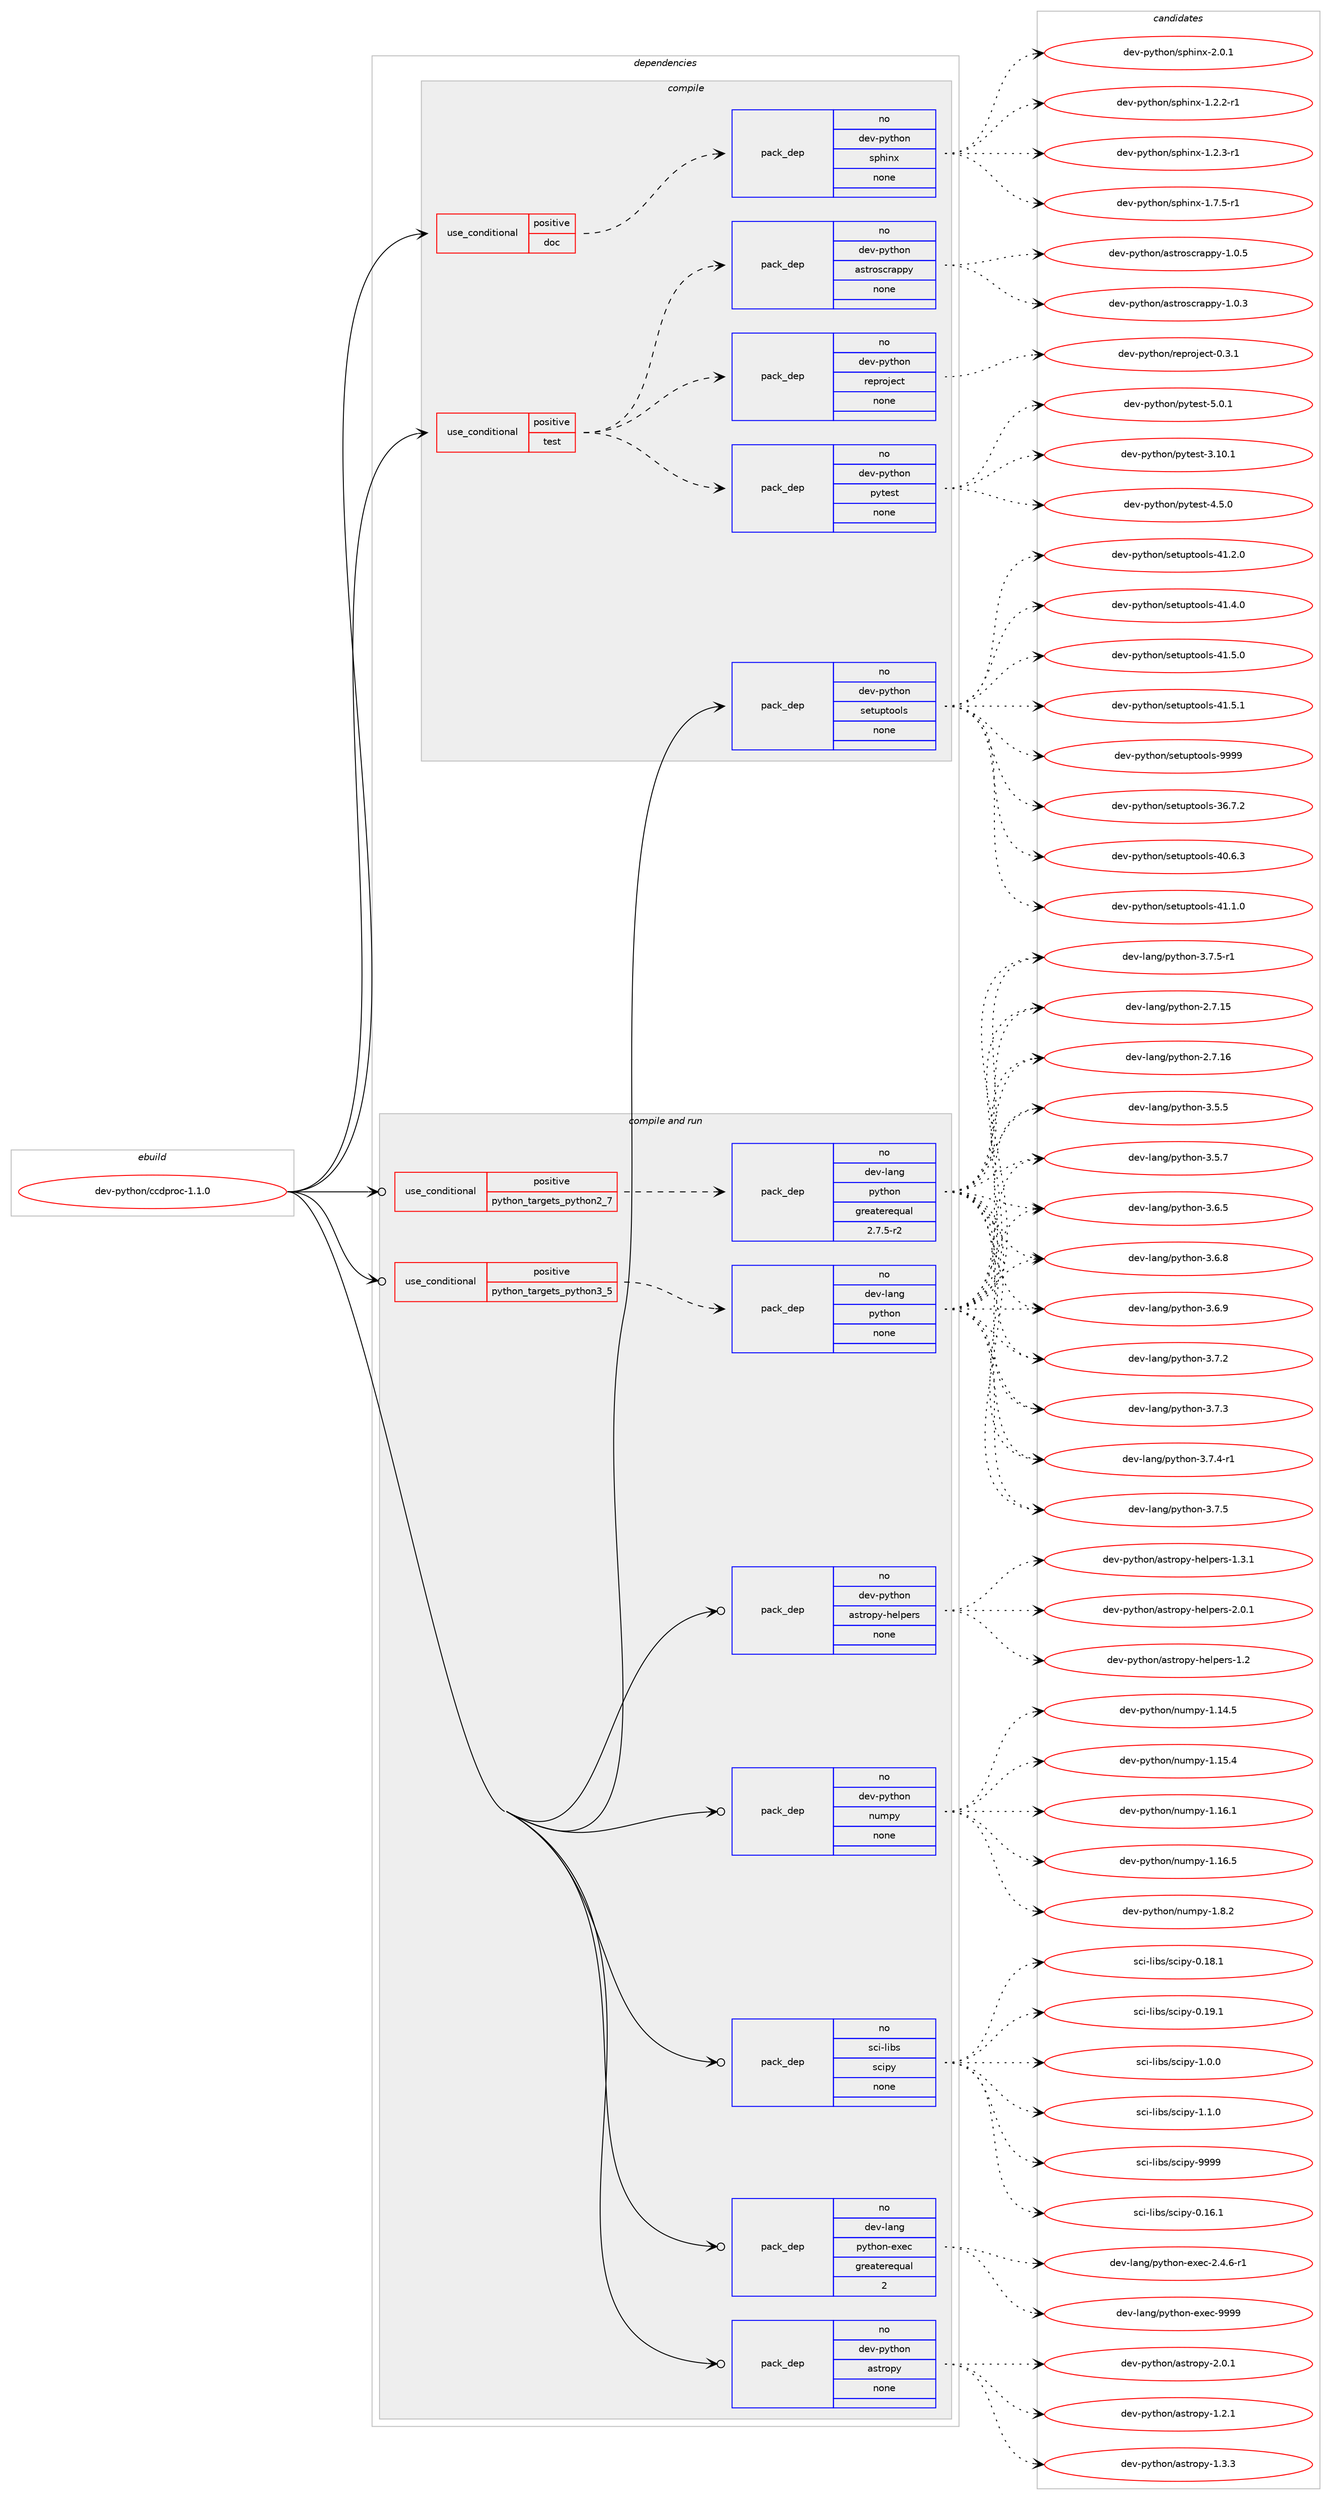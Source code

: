 digraph prolog {

# *************
# Graph options
# *************

newrank=true;
concentrate=true;
compound=true;
graph [rankdir=LR,fontname=Helvetica,fontsize=10,ranksep=1.5];#, ranksep=2.5, nodesep=0.2];
edge  [arrowhead=vee];
node  [fontname=Helvetica,fontsize=10];

# **********
# The ebuild
# **********

subgraph cluster_leftcol {
color=gray;
rank=same;
label=<<i>ebuild</i>>;
id [label="dev-python/ccdproc-1.1.0", color=red, width=4, href="../dev-python/ccdproc-1.1.0.svg"];
}

# ****************
# The dependencies
# ****************

subgraph cluster_midcol {
color=gray;
label=<<i>dependencies</i>>;
subgraph cluster_compile {
fillcolor="#eeeeee";
style=filled;
label=<<i>compile</i>>;
subgraph cond137307 {
dependency598211 [label=<<TABLE BORDER="0" CELLBORDER="1" CELLSPACING="0" CELLPADDING="4"><TR><TD ROWSPAN="3" CELLPADDING="10">use_conditional</TD></TR><TR><TD>positive</TD></TR><TR><TD>doc</TD></TR></TABLE>>, shape=none, color=red];
subgraph pack449125 {
dependency598212 [label=<<TABLE BORDER="0" CELLBORDER="1" CELLSPACING="0" CELLPADDING="4" WIDTH="220"><TR><TD ROWSPAN="6" CELLPADDING="30">pack_dep</TD></TR><TR><TD WIDTH="110">no</TD></TR><TR><TD>dev-python</TD></TR><TR><TD>sphinx</TD></TR><TR><TD>none</TD></TR><TR><TD></TD></TR></TABLE>>, shape=none, color=blue];
}
dependency598211:e -> dependency598212:w [weight=20,style="dashed",arrowhead="vee"];
}
id:e -> dependency598211:w [weight=20,style="solid",arrowhead="vee"];
subgraph cond137308 {
dependency598213 [label=<<TABLE BORDER="0" CELLBORDER="1" CELLSPACING="0" CELLPADDING="4"><TR><TD ROWSPAN="3" CELLPADDING="10">use_conditional</TD></TR><TR><TD>positive</TD></TR><TR><TD>test</TD></TR></TABLE>>, shape=none, color=red];
subgraph pack449126 {
dependency598214 [label=<<TABLE BORDER="0" CELLBORDER="1" CELLSPACING="0" CELLPADDING="4" WIDTH="220"><TR><TD ROWSPAN="6" CELLPADDING="30">pack_dep</TD></TR><TR><TD WIDTH="110">no</TD></TR><TR><TD>dev-python</TD></TR><TR><TD>astroscrappy</TD></TR><TR><TD>none</TD></TR><TR><TD></TD></TR></TABLE>>, shape=none, color=blue];
}
dependency598213:e -> dependency598214:w [weight=20,style="dashed",arrowhead="vee"];
subgraph pack449127 {
dependency598215 [label=<<TABLE BORDER="0" CELLBORDER="1" CELLSPACING="0" CELLPADDING="4" WIDTH="220"><TR><TD ROWSPAN="6" CELLPADDING="30">pack_dep</TD></TR><TR><TD WIDTH="110">no</TD></TR><TR><TD>dev-python</TD></TR><TR><TD>pytest</TD></TR><TR><TD>none</TD></TR><TR><TD></TD></TR></TABLE>>, shape=none, color=blue];
}
dependency598213:e -> dependency598215:w [weight=20,style="dashed",arrowhead="vee"];
subgraph pack449128 {
dependency598216 [label=<<TABLE BORDER="0" CELLBORDER="1" CELLSPACING="0" CELLPADDING="4" WIDTH="220"><TR><TD ROWSPAN="6" CELLPADDING="30">pack_dep</TD></TR><TR><TD WIDTH="110">no</TD></TR><TR><TD>dev-python</TD></TR><TR><TD>reproject</TD></TR><TR><TD>none</TD></TR><TR><TD></TD></TR></TABLE>>, shape=none, color=blue];
}
dependency598213:e -> dependency598216:w [weight=20,style="dashed",arrowhead="vee"];
}
id:e -> dependency598213:w [weight=20,style="solid",arrowhead="vee"];
subgraph pack449129 {
dependency598217 [label=<<TABLE BORDER="0" CELLBORDER="1" CELLSPACING="0" CELLPADDING="4" WIDTH="220"><TR><TD ROWSPAN="6" CELLPADDING="30">pack_dep</TD></TR><TR><TD WIDTH="110">no</TD></TR><TR><TD>dev-python</TD></TR><TR><TD>setuptools</TD></TR><TR><TD>none</TD></TR><TR><TD></TD></TR></TABLE>>, shape=none, color=blue];
}
id:e -> dependency598217:w [weight=20,style="solid",arrowhead="vee"];
}
subgraph cluster_compileandrun {
fillcolor="#eeeeee";
style=filled;
label=<<i>compile and run</i>>;
subgraph cond137309 {
dependency598218 [label=<<TABLE BORDER="0" CELLBORDER="1" CELLSPACING="0" CELLPADDING="4"><TR><TD ROWSPAN="3" CELLPADDING="10">use_conditional</TD></TR><TR><TD>positive</TD></TR><TR><TD>python_targets_python2_7</TD></TR></TABLE>>, shape=none, color=red];
subgraph pack449130 {
dependency598219 [label=<<TABLE BORDER="0" CELLBORDER="1" CELLSPACING="0" CELLPADDING="4" WIDTH="220"><TR><TD ROWSPAN="6" CELLPADDING="30">pack_dep</TD></TR><TR><TD WIDTH="110">no</TD></TR><TR><TD>dev-lang</TD></TR><TR><TD>python</TD></TR><TR><TD>greaterequal</TD></TR><TR><TD>2.7.5-r2</TD></TR></TABLE>>, shape=none, color=blue];
}
dependency598218:e -> dependency598219:w [weight=20,style="dashed",arrowhead="vee"];
}
id:e -> dependency598218:w [weight=20,style="solid",arrowhead="odotvee"];
subgraph cond137310 {
dependency598220 [label=<<TABLE BORDER="0" CELLBORDER="1" CELLSPACING="0" CELLPADDING="4"><TR><TD ROWSPAN="3" CELLPADDING="10">use_conditional</TD></TR><TR><TD>positive</TD></TR><TR><TD>python_targets_python3_5</TD></TR></TABLE>>, shape=none, color=red];
subgraph pack449131 {
dependency598221 [label=<<TABLE BORDER="0" CELLBORDER="1" CELLSPACING="0" CELLPADDING="4" WIDTH="220"><TR><TD ROWSPAN="6" CELLPADDING="30">pack_dep</TD></TR><TR><TD WIDTH="110">no</TD></TR><TR><TD>dev-lang</TD></TR><TR><TD>python</TD></TR><TR><TD>none</TD></TR><TR><TD></TD></TR></TABLE>>, shape=none, color=blue];
}
dependency598220:e -> dependency598221:w [weight=20,style="dashed",arrowhead="vee"];
}
id:e -> dependency598220:w [weight=20,style="solid",arrowhead="odotvee"];
subgraph pack449132 {
dependency598222 [label=<<TABLE BORDER="0" CELLBORDER="1" CELLSPACING="0" CELLPADDING="4" WIDTH="220"><TR><TD ROWSPAN="6" CELLPADDING="30">pack_dep</TD></TR><TR><TD WIDTH="110">no</TD></TR><TR><TD>dev-lang</TD></TR><TR><TD>python-exec</TD></TR><TR><TD>greaterequal</TD></TR><TR><TD>2</TD></TR></TABLE>>, shape=none, color=blue];
}
id:e -> dependency598222:w [weight=20,style="solid",arrowhead="odotvee"];
subgraph pack449133 {
dependency598223 [label=<<TABLE BORDER="0" CELLBORDER="1" CELLSPACING="0" CELLPADDING="4" WIDTH="220"><TR><TD ROWSPAN="6" CELLPADDING="30">pack_dep</TD></TR><TR><TD WIDTH="110">no</TD></TR><TR><TD>dev-python</TD></TR><TR><TD>astropy</TD></TR><TR><TD>none</TD></TR><TR><TD></TD></TR></TABLE>>, shape=none, color=blue];
}
id:e -> dependency598223:w [weight=20,style="solid",arrowhead="odotvee"];
subgraph pack449134 {
dependency598224 [label=<<TABLE BORDER="0" CELLBORDER="1" CELLSPACING="0" CELLPADDING="4" WIDTH="220"><TR><TD ROWSPAN="6" CELLPADDING="30">pack_dep</TD></TR><TR><TD WIDTH="110">no</TD></TR><TR><TD>dev-python</TD></TR><TR><TD>astropy-helpers</TD></TR><TR><TD>none</TD></TR><TR><TD></TD></TR></TABLE>>, shape=none, color=blue];
}
id:e -> dependency598224:w [weight=20,style="solid",arrowhead="odotvee"];
subgraph pack449135 {
dependency598225 [label=<<TABLE BORDER="0" CELLBORDER="1" CELLSPACING="0" CELLPADDING="4" WIDTH="220"><TR><TD ROWSPAN="6" CELLPADDING="30">pack_dep</TD></TR><TR><TD WIDTH="110">no</TD></TR><TR><TD>dev-python</TD></TR><TR><TD>numpy</TD></TR><TR><TD>none</TD></TR><TR><TD></TD></TR></TABLE>>, shape=none, color=blue];
}
id:e -> dependency598225:w [weight=20,style="solid",arrowhead="odotvee"];
subgraph pack449136 {
dependency598226 [label=<<TABLE BORDER="0" CELLBORDER="1" CELLSPACING="0" CELLPADDING="4" WIDTH="220"><TR><TD ROWSPAN="6" CELLPADDING="30">pack_dep</TD></TR><TR><TD WIDTH="110">no</TD></TR><TR><TD>sci-libs</TD></TR><TR><TD>scipy</TD></TR><TR><TD>none</TD></TR><TR><TD></TD></TR></TABLE>>, shape=none, color=blue];
}
id:e -> dependency598226:w [weight=20,style="solid",arrowhead="odotvee"];
}
subgraph cluster_run {
fillcolor="#eeeeee";
style=filled;
label=<<i>run</i>>;
}
}

# **************
# The candidates
# **************

subgraph cluster_choices {
rank=same;
color=gray;
label=<<i>candidates</i>>;

subgraph choice449125 {
color=black;
nodesep=1;
choice10010111845112121116104111110471151121041051101204549465046504511449 [label="dev-python/sphinx-1.2.2-r1", color=red, width=4,href="../dev-python/sphinx-1.2.2-r1.svg"];
choice10010111845112121116104111110471151121041051101204549465046514511449 [label="dev-python/sphinx-1.2.3-r1", color=red, width=4,href="../dev-python/sphinx-1.2.3-r1.svg"];
choice10010111845112121116104111110471151121041051101204549465546534511449 [label="dev-python/sphinx-1.7.5-r1", color=red, width=4,href="../dev-python/sphinx-1.7.5-r1.svg"];
choice1001011184511212111610411111047115112104105110120455046484649 [label="dev-python/sphinx-2.0.1", color=red, width=4,href="../dev-python/sphinx-2.0.1.svg"];
dependency598212:e -> choice10010111845112121116104111110471151121041051101204549465046504511449:w [style=dotted,weight="100"];
dependency598212:e -> choice10010111845112121116104111110471151121041051101204549465046514511449:w [style=dotted,weight="100"];
dependency598212:e -> choice10010111845112121116104111110471151121041051101204549465546534511449:w [style=dotted,weight="100"];
dependency598212:e -> choice1001011184511212111610411111047115112104105110120455046484649:w [style=dotted,weight="100"];
}
subgraph choice449126 {
color=black;
nodesep=1;
choice1001011184511212111610411111047971151161141111159911497112112121454946484651 [label="dev-python/astroscrappy-1.0.3", color=red, width=4,href="../dev-python/astroscrappy-1.0.3.svg"];
choice1001011184511212111610411111047971151161141111159911497112112121454946484653 [label="dev-python/astroscrappy-1.0.5", color=red, width=4,href="../dev-python/astroscrappy-1.0.5.svg"];
dependency598214:e -> choice1001011184511212111610411111047971151161141111159911497112112121454946484651:w [style=dotted,weight="100"];
dependency598214:e -> choice1001011184511212111610411111047971151161141111159911497112112121454946484653:w [style=dotted,weight="100"];
}
subgraph choice449127 {
color=black;
nodesep=1;
choice100101118451121211161041111104711212111610111511645514649484649 [label="dev-python/pytest-3.10.1", color=red, width=4,href="../dev-python/pytest-3.10.1.svg"];
choice1001011184511212111610411111047112121116101115116455246534648 [label="dev-python/pytest-4.5.0", color=red, width=4,href="../dev-python/pytest-4.5.0.svg"];
choice1001011184511212111610411111047112121116101115116455346484649 [label="dev-python/pytest-5.0.1", color=red, width=4,href="../dev-python/pytest-5.0.1.svg"];
dependency598215:e -> choice100101118451121211161041111104711212111610111511645514649484649:w [style=dotted,weight="100"];
dependency598215:e -> choice1001011184511212111610411111047112121116101115116455246534648:w [style=dotted,weight="100"];
dependency598215:e -> choice1001011184511212111610411111047112121116101115116455346484649:w [style=dotted,weight="100"];
}
subgraph choice449128 {
color=black;
nodesep=1;
choice100101118451121211161041111104711410111211411110610199116454846514649 [label="dev-python/reproject-0.3.1", color=red, width=4,href="../dev-python/reproject-0.3.1.svg"];
dependency598216:e -> choice100101118451121211161041111104711410111211411110610199116454846514649:w [style=dotted,weight="100"];
}
subgraph choice449129 {
color=black;
nodesep=1;
choice100101118451121211161041111104711510111611711211611111110811545515446554650 [label="dev-python/setuptools-36.7.2", color=red, width=4,href="../dev-python/setuptools-36.7.2.svg"];
choice100101118451121211161041111104711510111611711211611111110811545524846544651 [label="dev-python/setuptools-40.6.3", color=red, width=4,href="../dev-python/setuptools-40.6.3.svg"];
choice100101118451121211161041111104711510111611711211611111110811545524946494648 [label="dev-python/setuptools-41.1.0", color=red, width=4,href="../dev-python/setuptools-41.1.0.svg"];
choice100101118451121211161041111104711510111611711211611111110811545524946504648 [label="dev-python/setuptools-41.2.0", color=red, width=4,href="../dev-python/setuptools-41.2.0.svg"];
choice100101118451121211161041111104711510111611711211611111110811545524946524648 [label="dev-python/setuptools-41.4.0", color=red, width=4,href="../dev-python/setuptools-41.4.0.svg"];
choice100101118451121211161041111104711510111611711211611111110811545524946534648 [label="dev-python/setuptools-41.5.0", color=red, width=4,href="../dev-python/setuptools-41.5.0.svg"];
choice100101118451121211161041111104711510111611711211611111110811545524946534649 [label="dev-python/setuptools-41.5.1", color=red, width=4,href="../dev-python/setuptools-41.5.1.svg"];
choice10010111845112121116104111110471151011161171121161111111081154557575757 [label="dev-python/setuptools-9999", color=red, width=4,href="../dev-python/setuptools-9999.svg"];
dependency598217:e -> choice100101118451121211161041111104711510111611711211611111110811545515446554650:w [style=dotted,weight="100"];
dependency598217:e -> choice100101118451121211161041111104711510111611711211611111110811545524846544651:w [style=dotted,weight="100"];
dependency598217:e -> choice100101118451121211161041111104711510111611711211611111110811545524946494648:w [style=dotted,weight="100"];
dependency598217:e -> choice100101118451121211161041111104711510111611711211611111110811545524946504648:w [style=dotted,weight="100"];
dependency598217:e -> choice100101118451121211161041111104711510111611711211611111110811545524946524648:w [style=dotted,weight="100"];
dependency598217:e -> choice100101118451121211161041111104711510111611711211611111110811545524946534648:w [style=dotted,weight="100"];
dependency598217:e -> choice100101118451121211161041111104711510111611711211611111110811545524946534649:w [style=dotted,weight="100"];
dependency598217:e -> choice10010111845112121116104111110471151011161171121161111111081154557575757:w [style=dotted,weight="100"];
}
subgraph choice449130 {
color=black;
nodesep=1;
choice10010111845108971101034711212111610411111045504655464953 [label="dev-lang/python-2.7.15", color=red, width=4,href="../dev-lang/python-2.7.15.svg"];
choice10010111845108971101034711212111610411111045504655464954 [label="dev-lang/python-2.7.16", color=red, width=4,href="../dev-lang/python-2.7.16.svg"];
choice100101118451089711010347112121116104111110455146534653 [label="dev-lang/python-3.5.5", color=red, width=4,href="../dev-lang/python-3.5.5.svg"];
choice100101118451089711010347112121116104111110455146534655 [label="dev-lang/python-3.5.7", color=red, width=4,href="../dev-lang/python-3.5.7.svg"];
choice100101118451089711010347112121116104111110455146544653 [label="dev-lang/python-3.6.5", color=red, width=4,href="../dev-lang/python-3.6.5.svg"];
choice100101118451089711010347112121116104111110455146544656 [label="dev-lang/python-3.6.8", color=red, width=4,href="../dev-lang/python-3.6.8.svg"];
choice100101118451089711010347112121116104111110455146544657 [label="dev-lang/python-3.6.9", color=red, width=4,href="../dev-lang/python-3.6.9.svg"];
choice100101118451089711010347112121116104111110455146554650 [label="dev-lang/python-3.7.2", color=red, width=4,href="../dev-lang/python-3.7.2.svg"];
choice100101118451089711010347112121116104111110455146554651 [label="dev-lang/python-3.7.3", color=red, width=4,href="../dev-lang/python-3.7.3.svg"];
choice1001011184510897110103471121211161041111104551465546524511449 [label="dev-lang/python-3.7.4-r1", color=red, width=4,href="../dev-lang/python-3.7.4-r1.svg"];
choice100101118451089711010347112121116104111110455146554653 [label="dev-lang/python-3.7.5", color=red, width=4,href="../dev-lang/python-3.7.5.svg"];
choice1001011184510897110103471121211161041111104551465546534511449 [label="dev-lang/python-3.7.5-r1", color=red, width=4,href="../dev-lang/python-3.7.5-r1.svg"];
dependency598219:e -> choice10010111845108971101034711212111610411111045504655464953:w [style=dotted,weight="100"];
dependency598219:e -> choice10010111845108971101034711212111610411111045504655464954:w [style=dotted,weight="100"];
dependency598219:e -> choice100101118451089711010347112121116104111110455146534653:w [style=dotted,weight="100"];
dependency598219:e -> choice100101118451089711010347112121116104111110455146534655:w [style=dotted,weight="100"];
dependency598219:e -> choice100101118451089711010347112121116104111110455146544653:w [style=dotted,weight="100"];
dependency598219:e -> choice100101118451089711010347112121116104111110455146544656:w [style=dotted,weight="100"];
dependency598219:e -> choice100101118451089711010347112121116104111110455146544657:w [style=dotted,weight="100"];
dependency598219:e -> choice100101118451089711010347112121116104111110455146554650:w [style=dotted,weight="100"];
dependency598219:e -> choice100101118451089711010347112121116104111110455146554651:w [style=dotted,weight="100"];
dependency598219:e -> choice1001011184510897110103471121211161041111104551465546524511449:w [style=dotted,weight="100"];
dependency598219:e -> choice100101118451089711010347112121116104111110455146554653:w [style=dotted,weight="100"];
dependency598219:e -> choice1001011184510897110103471121211161041111104551465546534511449:w [style=dotted,weight="100"];
}
subgraph choice449131 {
color=black;
nodesep=1;
choice10010111845108971101034711212111610411111045504655464953 [label="dev-lang/python-2.7.15", color=red, width=4,href="../dev-lang/python-2.7.15.svg"];
choice10010111845108971101034711212111610411111045504655464954 [label="dev-lang/python-2.7.16", color=red, width=4,href="../dev-lang/python-2.7.16.svg"];
choice100101118451089711010347112121116104111110455146534653 [label="dev-lang/python-3.5.5", color=red, width=4,href="../dev-lang/python-3.5.5.svg"];
choice100101118451089711010347112121116104111110455146534655 [label="dev-lang/python-3.5.7", color=red, width=4,href="../dev-lang/python-3.5.7.svg"];
choice100101118451089711010347112121116104111110455146544653 [label="dev-lang/python-3.6.5", color=red, width=4,href="../dev-lang/python-3.6.5.svg"];
choice100101118451089711010347112121116104111110455146544656 [label="dev-lang/python-3.6.8", color=red, width=4,href="../dev-lang/python-3.6.8.svg"];
choice100101118451089711010347112121116104111110455146544657 [label="dev-lang/python-3.6.9", color=red, width=4,href="../dev-lang/python-3.6.9.svg"];
choice100101118451089711010347112121116104111110455146554650 [label="dev-lang/python-3.7.2", color=red, width=4,href="../dev-lang/python-3.7.2.svg"];
choice100101118451089711010347112121116104111110455146554651 [label="dev-lang/python-3.7.3", color=red, width=4,href="../dev-lang/python-3.7.3.svg"];
choice1001011184510897110103471121211161041111104551465546524511449 [label="dev-lang/python-3.7.4-r1", color=red, width=4,href="../dev-lang/python-3.7.4-r1.svg"];
choice100101118451089711010347112121116104111110455146554653 [label="dev-lang/python-3.7.5", color=red, width=4,href="../dev-lang/python-3.7.5.svg"];
choice1001011184510897110103471121211161041111104551465546534511449 [label="dev-lang/python-3.7.5-r1", color=red, width=4,href="../dev-lang/python-3.7.5-r1.svg"];
dependency598221:e -> choice10010111845108971101034711212111610411111045504655464953:w [style=dotted,weight="100"];
dependency598221:e -> choice10010111845108971101034711212111610411111045504655464954:w [style=dotted,weight="100"];
dependency598221:e -> choice100101118451089711010347112121116104111110455146534653:w [style=dotted,weight="100"];
dependency598221:e -> choice100101118451089711010347112121116104111110455146534655:w [style=dotted,weight="100"];
dependency598221:e -> choice100101118451089711010347112121116104111110455146544653:w [style=dotted,weight="100"];
dependency598221:e -> choice100101118451089711010347112121116104111110455146544656:w [style=dotted,weight="100"];
dependency598221:e -> choice100101118451089711010347112121116104111110455146544657:w [style=dotted,weight="100"];
dependency598221:e -> choice100101118451089711010347112121116104111110455146554650:w [style=dotted,weight="100"];
dependency598221:e -> choice100101118451089711010347112121116104111110455146554651:w [style=dotted,weight="100"];
dependency598221:e -> choice1001011184510897110103471121211161041111104551465546524511449:w [style=dotted,weight="100"];
dependency598221:e -> choice100101118451089711010347112121116104111110455146554653:w [style=dotted,weight="100"];
dependency598221:e -> choice1001011184510897110103471121211161041111104551465546534511449:w [style=dotted,weight="100"];
}
subgraph choice449132 {
color=black;
nodesep=1;
choice10010111845108971101034711212111610411111045101120101994550465246544511449 [label="dev-lang/python-exec-2.4.6-r1", color=red, width=4,href="../dev-lang/python-exec-2.4.6-r1.svg"];
choice10010111845108971101034711212111610411111045101120101994557575757 [label="dev-lang/python-exec-9999", color=red, width=4,href="../dev-lang/python-exec-9999.svg"];
dependency598222:e -> choice10010111845108971101034711212111610411111045101120101994550465246544511449:w [style=dotted,weight="100"];
dependency598222:e -> choice10010111845108971101034711212111610411111045101120101994557575757:w [style=dotted,weight="100"];
}
subgraph choice449133 {
color=black;
nodesep=1;
choice100101118451121211161041111104797115116114111112121454946504649 [label="dev-python/astropy-1.2.1", color=red, width=4,href="../dev-python/astropy-1.2.1.svg"];
choice100101118451121211161041111104797115116114111112121454946514651 [label="dev-python/astropy-1.3.3", color=red, width=4,href="../dev-python/astropy-1.3.3.svg"];
choice100101118451121211161041111104797115116114111112121455046484649 [label="dev-python/astropy-2.0.1", color=red, width=4,href="../dev-python/astropy-2.0.1.svg"];
dependency598223:e -> choice100101118451121211161041111104797115116114111112121454946504649:w [style=dotted,weight="100"];
dependency598223:e -> choice100101118451121211161041111104797115116114111112121454946514651:w [style=dotted,weight="100"];
dependency598223:e -> choice100101118451121211161041111104797115116114111112121455046484649:w [style=dotted,weight="100"];
}
subgraph choice449134 {
color=black;
nodesep=1;
choice1001011184511212111610411111047971151161141111121214510410110811210111411545494650 [label="dev-python/astropy-helpers-1.2", color=red, width=4,href="../dev-python/astropy-helpers-1.2.svg"];
choice10010111845112121116104111110479711511611411111212145104101108112101114115454946514649 [label="dev-python/astropy-helpers-1.3.1", color=red, width=4,href="../dev-python/astropy-helpers-1.3.1.svg"];
choice10010111845112121116104111110479711511611411111212145104101108112101114115455046484649 [label="dev-python/astropy-helpers-2.0.1", color=red, width=4,href="../dev-python/astropy-helpers-2.0.1.svg"];
dependency598224:e -> choice1001011184511212111610411111047971151161141111121214510410110811210111411545494650:w [style=dotted,weight="100"];
dependency598224:e -> choice10010111845112121116104111110479711511611411111212145104101108112101114115454946514649:w [style=dotted,weight="100"];
dependency598224:e -> choice10010111845112121116104111110479711511611411111212145104101108112101114115455046484649:w [style=dotted,weight="100"];
}
subgraph choice449135 {
color=black;
nodesep=1;
choice100101118451121211161041111104711011710911212145494649524653 [label="dev-python/numpy-1.14.5", color=red, width=4,href="../dev-python/numpy-1.14.5.svg"];
choice100101118451121211161041111104711011710911212145494649534652 [label="dev-python/numpy-1.15.4", color=red, width=4,href="../dev-python/numpy-1.15.4.svg"];
choice100101118451121211161041111104711011710911212145494649544649 [label="dev-python/numpy-1.16.1", color=red, width=4,href="../dev-python/numpy-1.16.1.svg"];
choice100101118451121211161041111104711011710911212145494649544653 [label="dev-python/numpy-1.16.5", color=red, width=4,href="../dev-python/numpy-1.16.5.svg"];
choice1001011184511212111610411111047110117109112121454946564650 [label="dev-python/numpy-1.8.2", color=red, width=4,href="../dev-python/numpy-1.8.2.svg"];
dependency598225:e -> choice100101118451121211161041111104711011710911212145494649524653:w [style=dotted,weight="100"];
dependency598225:e -> choice100101118451121211161041111104711011710911212145494649534652:w [style=dotted,weight="100"];
dependency598225:e -> choice100101118451121211161041111104711011710911212145494649544649:w [style=dotted,weight="100"];
dependency598225:e -> choice100101118451121211161041111104711011710911212145494649544653:w [style=dotted,weight="100"];
dependency598225:e -> choice1001011184511212111610411111047110117109112121454946564650:w [style=dotted,weight="100"];
}
subgraph choice449136 {
color=black;
nodesep=1;
choice115991054510810598115471159910511212145484649544649 [label="sci-libs/scipy-0.16.1", color=red, width=4,href="../sci-libs/scipy-0.16.1.svg"];
choice115991054510810598115471159910511212145484649564649 [label="sci-libs/scipy-0.18.1", color=red, width=4,href="../sci-libs/scipy-0.18.1.svg"];
choice115991054510810598115471159910511212145484649574649 [label="sci-libs/scipy-0.19.1", color=red, width=4,href="../sci-libs/scipy-0.19.1.svg"];
choice1159910545108105981154711599105112121454946484648 [label="sci-libs/scipy-1.0.0", color=red, width=4,href="../sci-libs/scipy-1.0.0.svg"];
choice1159910545108105981154711599105112121454946494648 [label="sci-libs/scipy-1.1.0", color=red, width=4,href="../sci-libs/scipy-1.1.0.svg"];
choice11599105451081059811547115991051121214557575757 [label="sci-libs/scipy-9999", color=red, width=4,href="../sci-libs/scipy-9999.svg"];
dependency598226:e -> choice115991054510810598115471159910511212145484649544649:w [style=dotted,weight="100"];
dependency598226:e -> choice115991054510810598115471159910511212145484649564649:w [style=dotted,weight="100"];
dependency598226:e -> choice115991054510810598115471159910511212145484649574649:w [style=dotted,weight="100"];
dependency598226:e -> choice1159910545108105981154711599105112121454946484648:w [style=dotted,weight="100"];
dependency598226:e -> choice1159910545108105981154711599105112121454946494648:w [style=dotted,weight="100"];
dependency598226:e -> choice11599105451081059811547115991051121214557575757:w [style=dotted,weight="100"];
}
}

}
